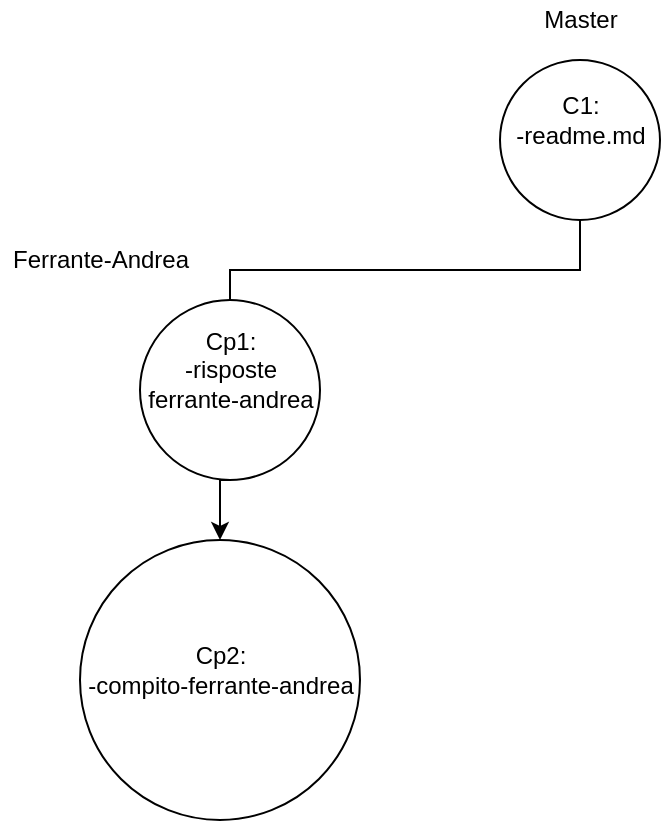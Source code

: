 <mxfile version="14.1.9" type="device"><diagram id="87pMGI05kJcrEGkADM01" name="Page-1"><mxGraphModel dx="1422" dy="794" grid="1" gridSize="10" guides="1" tooltips="1" connect="1" arrows="1" fold="1" page="1" pageScale="1" pageWidth="827" pageHeight="1169" math="0" shadow="0"><root><mxCell id="0"/><mxCell id="1" parent="0"/><mxCell id="zkYxHGj3M7JlFCyXp8Mr-12" style="edgeStyle=orthogonalEdgeStyle;rounded=0;orthogonalLoop=1;jettySize=auto;html=1;exitX=0.5;exitY=1;exitDx=0;exitDy=0;" edge="1" parent="1" source="zkYxHGj3M7JlFCyXp8Mr-1" target="zkYxHGj3M7JlFCyXp8Mr-8"><mxGeometry relative="1" as="geometry"/></mxCell><mxCell id="zkYxHGj3M7JlFCyXp8Mr-1" value="" style="ellipse;whiteSpace=wrap;html=1;aspect=fixed;" vertex="1" parent="1"><mxGeometry x="260" y="120" width="80" height="80" as="geometry"/></mxCell><mxCell id="zkYxHGj3M7JlFCyXp8Mr-2" value="" style="ellipse;whiteSpace=wrap;html=1;aspect=fixed;" vertex="1" parent="1"><mxGeometry x="50" y="360" width="140" height="140" as="geometry"/></mxCell><mxCell id="zkYxHGj3M7JlFCyXp8Mr-13" style="edgeStyle=orthogonalEdgeStyle;rounded=0;orthogonalLoop=1;jettySize=auto;html=1;exitX=0.5;exitY=1;exitDx=0;exitDy=0;entryX=0.5;entryY=0;entryDx=0;entryDy=0;" edge="1" parent="1" source="zkYxHGj3M7JlFCyXp8Mr-5" target="zkYxHGj3M7JlFCyXp8Mr-2"><mxGeometry relative="1" as="geometry"/></mxCell><mxCell id="zkYxHGj3M7JlFCyXp8Mr-5" value="" style="ellipse;whiteSpace=wrap;html=1;aspect=fixed;" vertex="1" parent="1"><mxGeometry x="80" y="240" width="90" height="90" as="geometry"/></mxCell><mxCell id="zkYxHGj3M7JlFCyXp8Mr-6" value="Master" style="text;html=1;align=center;verticalAlign=middle;resizable=0;points=[];autosize=1;" vertex="1" parent="1"><mxGeometry x="275" y="90" width="50" height="20" as="geometry"/></mxCell><mxCell id="zkYxHGj3M7JlFCyXp8Mr-7" value="C1:&lt;br&gt;-readme.md" style="text;html=1;align=center;verticalAlign=middle;resizable=0;points=[];autosize=1;" vertex="1" parent="1"><mxGeometry x="260" y="135" width="80" height="30" as="geometry"/></mxCell><mxCell id="zkYxHGj3M7JlFCyXp8Mr-8" value="Cp1:&lt;br&gt;-risposte&lt;br&gt;ferrante-andrea" style="text;html=1;align=center;verticalAlign=middle;resizable=0;points=[];autosize=1;" vertex="1" parent="1"><mxGeometry x="75" y="250" width="100" height="50" as="geometry"/></mxCell><mxCell id="zkYxHGj3M7JlFCyXp8Mr-10" value="Cp2:&lt;br&gt;-compito-ferrante-andrea" style="text;html=1;align=center;verticalAlign=middle;resizable=0;points=[];autosize=1;" vertex="1" parent="1"><mxGeometry x="45" y="410" width="150" height="30" as="geometry"/></mxCell><mxCell id="zkYxHGj3M7JlFCyXp8Mr-11" value="Ferrante-Andrea&lt;br&gt;" style="text;html=1;align=center;verticalAlign=middle;resizable=0;points=[];autosize=1;" vertex="1" parent="1"><mxGeometry x="10" y="210" width="100" height="20" as="geometry"/></mxCell></root></mxGraphModel></diagram></mxfile>